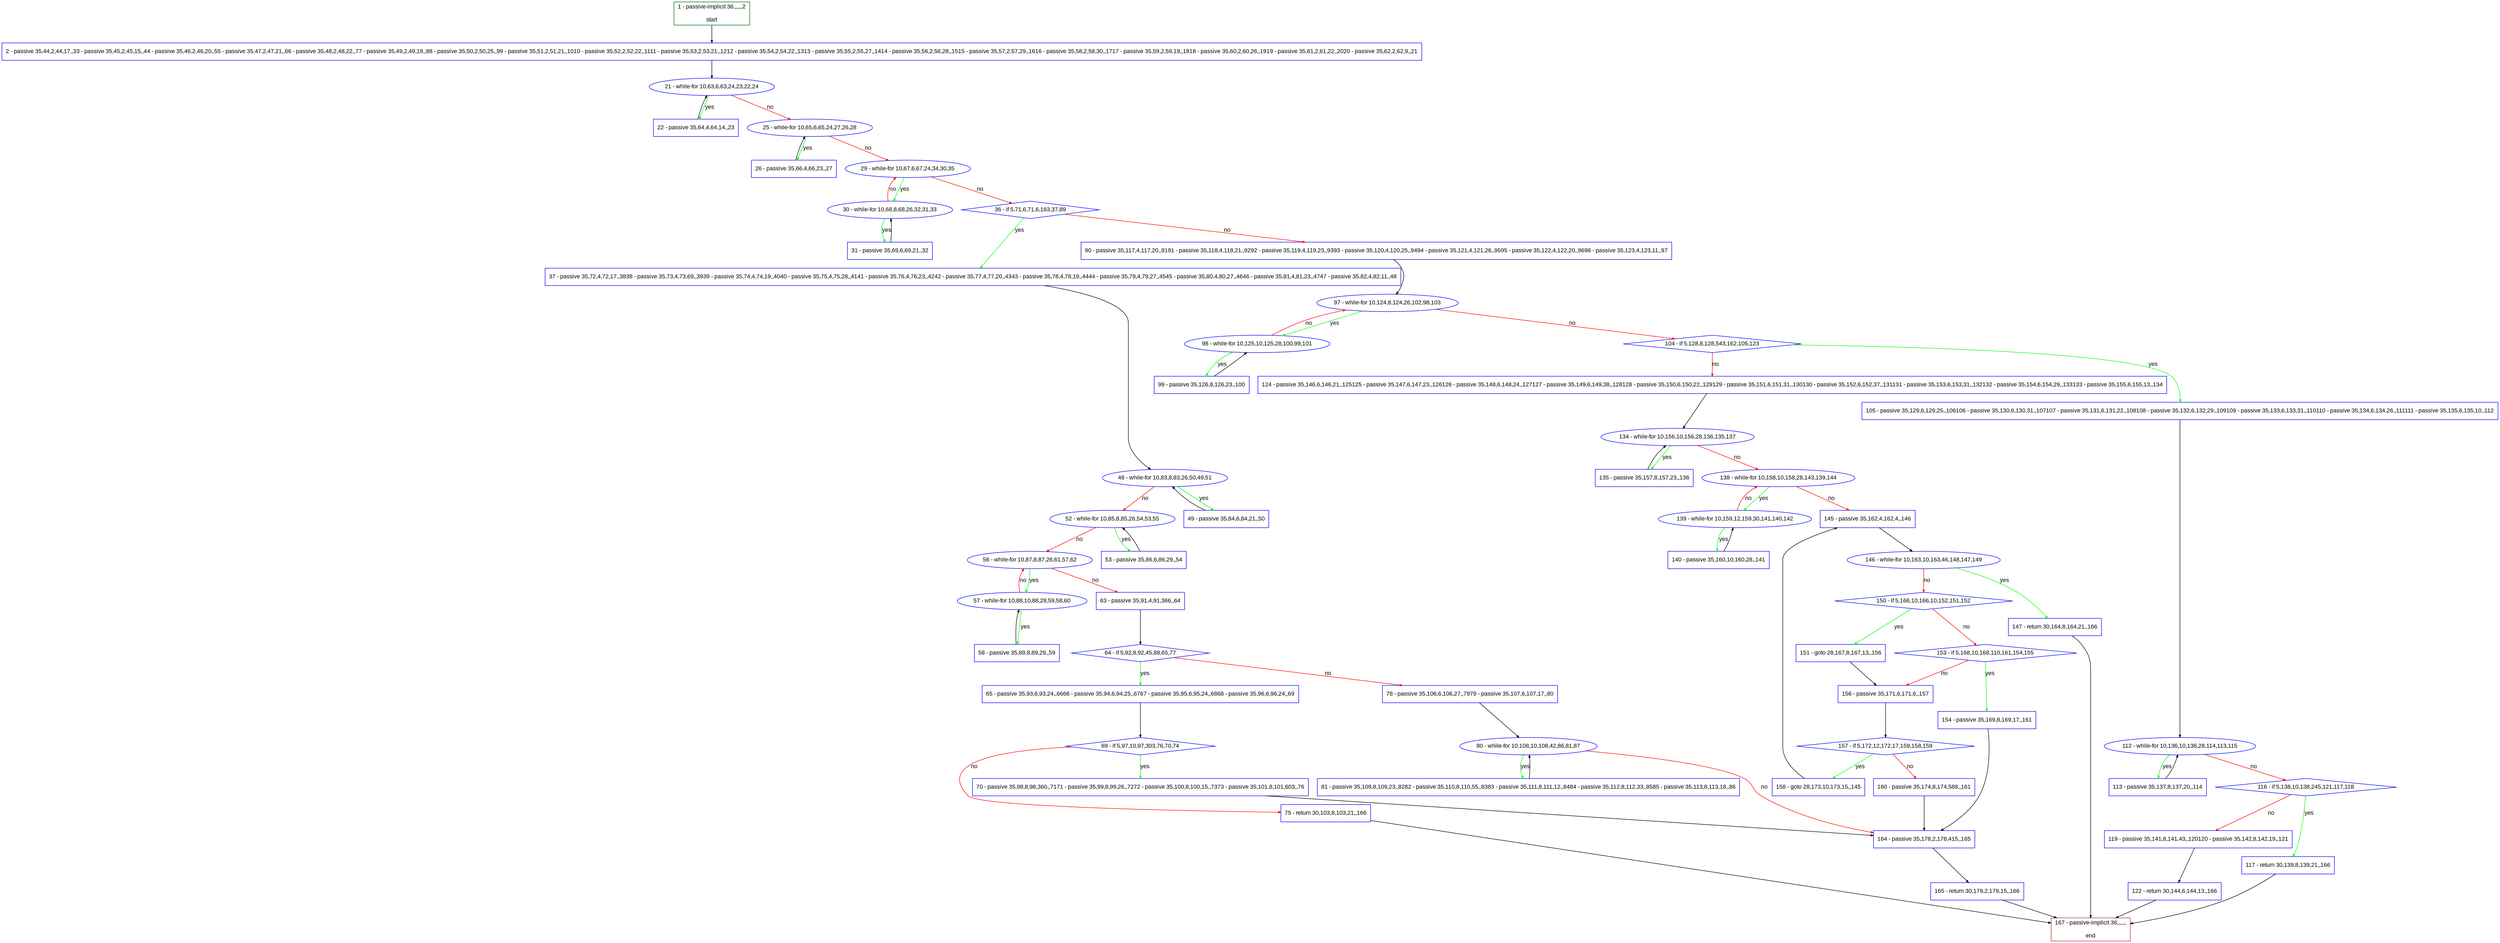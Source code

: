 digraph "" {
  graph [pack="true", label="", fontsize="12", packmode="clust", fontname="Arial", fillcolor="#FFFFCC", bgcolor="white", style="rounded,filled", compound="true"];
  node [node_initialized="no", label="", color="grey", fontsize="12", fillcolor="white", fontname="Arial", style="filled", shape="rectangle", compound="true", fixedsize="false"];
  edge [fontcolor="black", arrowhead="normal", arrowtail="none", arrowsize="0.5", ltail="", label="", color="black", fontsize="12", lhead="", fontname="Arial", dir="forward", compound="true"];
  __N1 [label="2 - passive 35,44,2,44,17,,33 - passive 35,45,2,45,15,,44 - passive 35,46,2,46,20,,55 - passive 35,47,2,47,21,,66 - passive 35,48,2,48,22,,77 - passive 35,49,2,49,18,,88 - passive 35,50,2,50,25,,99 - passive 35,51,2,51,21,,1010 - passive 35,52,2,52,22,,1111 - passive 35,53,2,53,21,,1212 - passive 35,54,2,54,22,,1313 - passive 35,55,2,55,27,,1414 - passive 35,56,2,56,28,,1515 - passive 35,57,2,57,29,,1616 - passive 35,58,2,58,30,,1717 - passive 35,59,2,59,19,,1818 - passive 35,60,2,60,26,,1919 - passive 35,61,2,61,22,,2020 - passive 35,62,2,62,9,,21", color="#0000ff", fillcolor="#ffffff", style="filled", shape="box"];
  __N2 [label="1 - passive-implicit 36,,,,,,2\n\nstart", color="#006400", fillcolor="#ffffff", style="filled", shape="box"];
  __N3 [label="21 - while-for 10,63,6,63,24,23,22,24", color="#0000ff", fillcolor="#ffffff", style="filled", shape="oval"];
  __N4 [label="22 - passive 35,64,4,64,14,,23", color="#0000ff", fillcolor="#ffffff", style="filled", shape="box"];
  __N5 [label="25 - while-for 10,65,6,65,24,27,26,28", color="#0000ff", fillcolor="#ffffff", style="filled", shape="oval"];
  __N6 [label="26 - passive 35,66,4,66,23,,27", color="#0000ff", fillcolor="#ffffff", style="filled", shape="box"];
  __N7 [label="29 - while-for 10,67,6,67,24,34,30,35", color="#0000ff", fillcolor="#ffffff", style="filled", shape="oval"];
  __N8 [label="30 - while-for 10,68,8,68,26,32,31,33", color="#0000ff", fillcolor="#ffffff", style="filled", shape="oval"];
  __N9 [label="36 - if 5,71,6,71,6,163,37,89", color="#0000ff", fillcolor="#ffffff", style="filled", shape="diamond"];
  __N10 [label="31 - passive 35,69,6,69,21,,32", color="#0000ff", fillcolor="#ffffff", style="filled", shape="box"];
  __N11 [label="37 - passive 35,72,4,72,17,,3838 - passive 35,73,4,73,69,,3939 - passive 35,74,4,74,19,,4040 - passive 35,75,4,75,28,,4141 - passive 35,76,4,76,23,,4242 - passive 35,77,4,77,20,,4343 - passive 35,78,4,78,19,,4444 - passive 35,79,4,79,27,,4545 - passive 35,80,4,80,27,,4646 - passive 35,81,4,81,23,,4747 - passive 35,82,4,82,11,,48", color="#0000ff", fillcolor="#ffffff", style="filled", shape="box"];
  __N12 [label="90 - passive 35,117,4,117,20,,9191 - passive 35,118,4,118,21,,9292 - passive 35,119,4,119,23,,9393 - passive 35,120,4,120,25,,9494 - passive 35,121,4,121,26,,9595 - passive 35,122,4,122,20,,9696 - passive 35,123,4,123,11,,97", color="#0000ff", fillcolor="#ffffff", style="filled", shape="box"];
  __N13 [label="48 - while-for 10,83,8,83,26,50,49,51", color="#0000ff", fillcolor="#ffffff", style="filled", shape="oval"];
  __N14 [label="49 - passive 35,84,6,84,21,,50", color="#0000ff", fillcolor="#ffffff", style="filled", shape="box"];
  __N15 [label="52 - while-for 10,85,8,85,26,54,53,55", color="#0000ff", fillcolor="#ffffff", style="filled", shape="oval"];
  __N16 [label="53 - passive 35,86,6,86,29,,54", color="#0000ff", fillcolor="#ffffff", style="filled", shape="box"];
  __N17 [label="56 - while-for 10,87,8,87,26,61,57,62", color="#0000ff", fillcolor="#ffffff", style="filled", shape="oval"];
  __N18 [label="57 - while-for 10,88,10,88,28,59,58,60", color="#0000ff", fillcolor="#ffffff", style="filled", shape="oval"];
  __N19 [label="63 - passive 35,91,4,91,366,,64", color="#0000ff", fillcolor="#ffffff", style="filled", shape="box"];
  __N20 [label="58 - passive 35,89,8,89,29,,59", color="#0000ff", fillcolor="#ffffff", style="filled", shape="box"];
  __N21 [label="64 - if 5,92,8,92,45,88,65,77", color="#0000ff", fillcolor="#ffffff", style="filled", shape="diamond"];
  __N22 [label="65 - passive 35,93,6,93,24,,6666 - passive 35,94,6,94,25,,6767 - passive 35,95,6,95,24,,6868 - passive 35,96,6,96,24,,69", color="#0000ff", fillcolor="#ffffff", style="filled", shape="box"];
  __N23 [label="78 - passive 35,106,6,106,27,,7979 - passive 35,107,6,107,17,,80", color="#0000ff", fillcolor="#ffffff", style="filled", shape="box"];
  __N24 [label="69 - if 5,97,10,97,303,76,70,74", color="#0000ff", fillcolor="#ffffff", style="filled", shape="diamond"];
  __N25 [label="70 - passive 35,98,8,98,360,,7171 - passive 35,99,8,99,26,,7272 - passive 35,100,8,100,15,,7373 - passive 35,101,8,101,603,,76", color="#0000ff", fillcolor="#ffffff", style="filled", shape="box"];
  __N26 [label="75 - return 30,103,8,103,21,,166", color="#0000ff", fillcolor="#ffffff", style="filled", shape="box"];
  __N27 [label="164 - passive 35,178,2,178,415,,165", color="#0000ff", fillcolor="#ffffff", style="filled", shape="box"];
  __N28 [label="167 - passive-implicit 36,,,,,,\n\nend", color="#a52a2a", fillcolor="#ffffff", style="filled", shape="box"];
  __N29 [label="80 - while-for 10,108,10,108,42,86,81,87", color="#0000ff", fillcolor="#ffffff", style="filled", shape="oval"];
  __N30 [label="81 - passive 35,109,8,109,23,,8282 - passive 35,110,8,110,55,,8383 - passive 35,111,8,111,12,,8484 - passive 35,112,8,112,33,,8585 - passive 35,113,8,113,18,,86", color="#0000ff", fillcolor="#ffffff", style="filled", shape="box"];
  __N31 [label="97 - while-for 10,124,8,124,26,102,98,103", color="#0000ff", fillcolor="#ffffff", style="filled", shape="oval"];
  __N32 [label="98 - while-for 10,125,10,125,28,100,99,101", color="#0000ff", fillcolor="#ffffff", style="filled", shape="oval"];
  __N33 [label="104 - if 5,128,8,128,543,162,105,123", color="#0000ff", fillcolor="#ffffff", style="filled", shape="diamond"];
  __N34 [label="99 - passive 35,126,8,126,23,,100", color="#0000ff", fillcolor="#ffffff", style="filled", shape="box"];
  __N35 [label="105 - passive 35,129,6,129,25,,106106 - passive 35,130,6,130,31,,107107 - passive 35,131,6,131,22,,108108 - passive 35,132,6,132,29,,109109 - passive 35,133,6,133,31,,110110 - passive 35,134,6,134,26,,111111 - passive 35,135,6,135,10,,112", color="#0000ff", fillcolor="#ffffff", style="filled", shape="box"];
  __N36 [label="124 - passive 35,146,6,146,21,,125125 - passive 35,147,6,147,23,,126126 - passive 35,148,6,148,24,,127127 - passive 35,149,6,149,38,,128128 - passive 35,150,6,150,22,,129129 - passive 35,151,6,151,31,,130130 - passive 35,152,6,152,37,,131131 - passive 35,153,6,153,31,,132132 - passive 35,154,6,154,29,,133133 - passive 35,155,6,155,13,,134", color="#0000ff", fillcolor="#ffffff", style="filled", shape="box"];
  __N37 [label="112 - while-for 10,136,10,136,28,114,113,115", color="#0000ff", fillcolor="#ffffff", style="filled", shape="oval"];
  __N38 [label="113 - passive 35,137,8,137,20,,114", color="#0000ff", fillcolor="#ffffff", style="filled", shape="box"];
  __N39 [label="116 - if 5,138,10,138,245,121,117,118", color="#0000ff", fillcolor="#ffffff", style="filled", shape="diamond"];
  __N40 [label="117 - return 30,139,8,139,21,,166", color="#0000ff", fillcolor="#ffffff", style="filled", shape="box"];
  __N41 [label="119 - passive 35,141,8,141,43,,120120 - passive 35,142,8,142,19,,121", color="#0000ff", fillcolor="#ffffff", style="filled", shape="box"];
  __N42 [label="122 - return 30,144,6,144,13,,166", color="#0000ff", fillcolor="#ffffff", style="filled", shape="box"];
  __N43 [label="134 - while-for 10,156,10,156,28,136,135,137", color="#0000ff", fillcolor="#ffffff", style="filled", shape="oval"];
  __N44 [label="135 - passive 35,157,8,157,23,,136", color="#0000ff", fillcolor="#ffffff", style="filled", shape="box"];
  __N45 [label="138 - while-for 10,158,10,158,28,143,139,144", color="#0000ff", fillcolor="#ffffff", style="filled", shape="oval"];
  __N46 [label="139 - while-for 10,159,12,159,30,141,140,142", color="#0000ff", fillcolor="#ffffff", style="filled", shape="oval"];
  __N47 [label="145 - passive 35,162,4,162,4,,146", color="#0000ff", fillcolor="#ffffff", style="filled", shape="box"];
  __N48 [label="140 - passive 35,160,10,160,28,,141", color="#0000ff", fillcolor="#ffffff", style="filled", shape="box"];
  __N49 [label="146 - while-for 10,163,10,163,46,148,147,149", color="#0000ff", fillcolor="#ffffff", style="filled", shape="oval"];
  __N50 [label="147 - return 30,164,8,164,21,,166", color="#0000ff", fillcolor="#ffffff", style="filled", shape="box"];
  __N51 [label="150 - if 5,166,10,166,10,152,151,152", color="#0000ff", fillcolor="#ffffff", style="filled", shape="diamond"];
  __N52 [label="151 - goto 28,167,8,167,13,,156", color="#0000ff", fillcolor="#ffffff", style="filled", shape="box"];
  __N53 [label="153 - if 5,168,10,168,110,161,154,155", color="#0000ff", fillcolor="#ffffff", style="filled", shape="diamond"];
  __N54 [label="156 - passive 35,171,6,171,6,,157", color="#0000ff", fillcolor="#ffffff", style="filled", shape="box"];
  __N55 [label="154 - passive 35,169,8,169,17,,161", color="#0000ff", fillcolor="#ffffff", style="filled", shape="box"];
  __N56 [label="157 - if 5,172,12,172,17,159,158,159", color="#0000ff", fillcolor="#ffffff", style="filled", shape="diamond"];
  __N57 [label="158 - goto 28,173,10,173,15,,145", color="#0000ff", fillcolor="#ffffff", style="filled", shape="box"];
  __N58 [label="160 - passive 35,174,8,174,588,,161", color="#0000ff", fillcolor="#ffffff", style="filled", shape="box"];
  __N59 [label="165 - return 30,179,2,179,15,,166", color="#0000ff", fillcolor="#ffffff", style="filled", shape="box"];
  __N2 -> __N1 [arrowhead="normal", arrowtail="none", color="#000000", label="", dir="forward"];
  __N1 -> __N3 [arrowhead="normal", arrowtail="none", color="#000000", label="", dir="forward"];
  __N3 -> __N4 [arrowhead="normal", arrowtail="none", color="#00ff00", label="yes", dir="forward"];
  __N4 -> __N3 [arrowhead="normal", arrowtail="none", color="#000000", label="", dir="forward"];
  __N3 -> __N5 [arrowhead="normal", arrowtail="none", color="#ff0000", label="no", dir="forward"];
  __N5 -> __N6 [arrowhead="normal", arrowtail="none", color="#00ff00", label="yes", dir="forward"];
  __N6 -> __N5 [arrowhead="normal", arrowtail="none", color="#000000", label="", dir="forward"];
  __N5 -> __N7 [arrowhead="normal", arrowtail="none", color="#ff0000", label="no", dir="forward"];
  __N7 -> __N8 [arrowhead="normal", arrowtail="none", color="#00ff00", label="yes", dir="forward"];
  __N8 -> __N7 [arrowhead="normal", arrowtail="none", color="#ff0000", label="no", dir="forward"];
  __N7 -> __N9 [arrowhead="normal", arrowtail="none", color="#ff0000", label="no", dir="forward"];
  __N8 -> __N10 [arrowhead="normal", arrowtail="none", color="#00ff00", label="yes", dir="forward"];
  __N10 -> __N8 [arrowhead="normal", arrowtail="none", color="#000000", label="", dir="forward"];
  __N9 -> __N11 [arrowhead="normal", arrowtail="none", color="#00ff00", label="yes", dir="forward"];
  __N9 -> __N12 [arrowhead="normal", arrowtail="none", color="#ff0000", label="no", dir="forward"];
  __N11 -> __N13 [arrowhead="normal", arrowtail="none", color="#000000", label="", dir="forward"];
  __N13 -> __N14 [arrowhead="normal", arrowtail="none", color="#00ff00", label="yes", dir="forward"];
  __N14 -> __N13 [arrowhead="normal", arrowtail="none", color="#000000", label="", dir="forward"];
  __N13 -> __N15 [arrowhead="normal", arrowtail="none", color="#ff0000", label="no", dir="forward"];
  __N15 -> __N16 [arrowhead="normal", arrowtail="none", color="#00ff00", label="yes", dir="forward"];
  __N16 -> __N15 [arrowhead="normal", arrowtail="none", color="#000000", label="", dir="forward"];
  __N15 -> __N17 [arrowhead="normal", arrowtail="none", color="#ff0000", label="no", dir="forward"];
  __N17 -> __N18 [arrowhead="normal", arrowtail="none", color="#00ff00", label="yes", dir="forward"];
  __N18 -> __N17 [arrowhead="normal", arrowtail="none", color="#ff0000", label="no", dir="forward"];
  __N17 -> __N19 [arrowhead="normal", arrowtail="none", color="#ff0000", label="no", dir="forward"];
  __N18 -> __N20 [arrowhead="normal", arrowtail="none", color="#00ff00", label="yes", dir="forward"];
  __N20 -> __N18 [arrowhead="normal", arrowtail="none", color="#000000", label="", dir="forward"];
  __N19 -> __N21 [arrowhead="normal", arrowtail="none", color="#000000", label="", dir="forward"];
  __N21 -> __N22 [arrowhead="normal", arrowtail="none", color="#00ff00", label="yes", dir="forward"];
  __N21 -> __N23 [arrowhead="normal", arrowtail="none", color="#ff0000", label="no", dir="forward"];
  __N22 -> __N24 [arrowhead="normal", arrowtail="none", color="#000000", label="", dir="forward"];
  __N24 -> __N25 [arrowhead="normal", arrowtail="none", color="#00ff00", label="yes", dir="forward"];
  __N24 -> __N26 [arrowhead="normal", arrowtail="none", color="#ff0000", label="no", dir="forward"];
  __N25 -> __N27 [arrowhead="normal", arrowtail="none", color="#000000", label="", dir="forward"];
  __N26 -> __N28 [arrowhead="normal", arrowtail="none", color="#000000", label="", dir="forward"];
  __N23 -> __N29 [arrowhead="normal", arrowtail="none", color="#000000", label="", dir="forward"];
  __N29 -> __N30 [arrowhead="normal", arrowtail="none", color="#00ff00", label="yes", dir="forward"];
  __N30 -> __N29 [arrowhead="normal", arrowtail="none", color="#000000", label="", dir="forward"];
  __N29 -> __N27 [arrowhead="normal", arrowtail="none", color="#ff0000", label="no", dir="forward"];
  __N12 -> __N31 [arrowhead="normal", arrowtail="none", color="#000000", label="", dir="forward"];
  __N31 -> __N32 [arrowhead="normal", arrowtail="none", color="#00ff00", label="yes", dir="forward"];
  __N32 -> __N31 [arrowhead="normal", arrowtail="none", color="#ff0000", label="no", dir="forward"];
  __N31 -> __N33 [arrowhead="normal", arrowtail="none", color="#ff0000", label="no", dir="forward"];
  __N32 -> __N34 [arrowhead="normal", arrowtail="none", color="#00ff00", label="yes", dir="forward"];
  __N34 -> __N32 [arrowhead="normal", arrowtail="none", color="#000000", label="", dir="forward"];
  __N33 -> __N35 [arrowhead="normal", arrowtail="none", color="#00ff00", label="yes", dir="forward"];
  __N33 -> __N36 [arrowhead="normal", arrowtail="none", color="#ff0000", label="no", dir="forward"];
  __N35 -> __N37 [arrowhead="normal", arrowtail="none", color="#000000", label="", dir="forward"];
  __N37 -> __N38 [arrowhead="normal", arrowtail="none", color="#00ff00", label="yes", dir="forward"];
  __N38 -> __N37 [arrowhead="normal", arrowtail="none", color="#000000", label="", dir="forward"];
  __N37 -> __N39 [arrowhead="normal", arrowtail="none", color="#ff0000", label="no", dir="forward"];
  __N39 -> __N40 [arrowhead="normal", arrowtail="none", color="#00ff00", label="yes", dir="forward"];
  __N39 -> __N41 [arrowhead="normal", arrowtail="none", color="#ff0000", label="no", dir="forward"];
  __N40 -> __N28 [arrowhead="normal", arrowtail="none", color="#000000", label="", dir="forward"];
  __N41 -> __N42 [arrowhead="normal", arrowtail="none", color="#000000", label="", dir="forward"];
  __N42 -> __N28 [arrowhead="normal", arrowtail="none", color="#000000", label="", dir="forward"];
  __N36 -> __N43 [arrowhead="normal", arrowtail="none", color="#000000", label="", dir="forward"];
  __N43 -> __N44 [arrowhead="normal", arrowtail="none", color="#00ff00", label="yes", dir="forward"];
  __N44 -> __N43 [arrowhead="normal", arrowtail="none", color="#000000", label="", dir="forward"];
  __N43 -> __N45 [arrowhead="normal", arrowtail="none", color="#ff0000", label="no", dir="forward"];
  __N45 -> __N46 [arrowhead="normal", arrowtail="none", color="#00ff00", label="yes", dir="forward"];
  __N46 -> __N45 [arrowhead="normal", arrowtail="none", color="#ff0000", label="no", dir="forward"];
  __N45 -> __N47 [arrowhead="normal", arrowtail="none", color="#ff0000", label="no", dir="forward"];
  __N46 -> __N48 [arrowhead="normal", arrowtail="none", color="#00ff00", label="yes", dir="forward"];
  __N48 -> __N46 [arrowhead="normal", arrowtail="none", color="#000000", label="", dir="forward"];
  __N47 -> __N49 [arrowhead="normal", arrowtail="none", color="#000000", label="", dir="forward"];
  __N49 -> __N50 [arrowhead="normal", arrowtail="none", color="#00ff00", label="yes", dir="forward"];
  __N49 -> __N51 [arrowhead="normal", arrowtail="none", color="#ff0000", label="no", dir="forward"];
  __N50 -> __N28 [arrowhead="normal", arrowtail="none", color="#000000", label="", dir="forward"];
  __N51 -> __N52 [arrowhead="normal", arrowtail="none", color="#00ff00", label="yes", dir="forward"];
  __N51 -> __N53 [arrowhead="normal", arrowtail="none", color="#ff0000", label="no", dir="forward"];
  __N52 -> __N54 [arrowhead="normal", arrowtail="none", color="#000000", label="", dir="forward"];
  __N53 -> __N55 [arrowhead="normal", arrowtail="none", color="#00ff00", label="yes", dir="forward"];
  __N53 -> __N54 [arrowhead="normal", arrowtail="none", color="#ff0000", label="no", dir="forward"];
  __N55 -> __N27 [arrowhead="normal", arrowtail="none", color="#000000", label="", dir="forward"];
  __N54 -> __N56 [arrowhead="normal", arrowtail="none", color="#000000", label="", dir="forward"];
  __N56 -> __N57 [arrowhead="normal", arrowtail="none", color="#00ff00", label="yes", dir="forward"];
  __N56 -> __N58 [arrowhead="normal", arrowtail="none", color="#ff0000", label="no", dir="forward"];
  __N57 -> __N47 [arrowhead="normal", arrowtail="none", color="#000000", label="", dir="forward"];
  __N58 -> __N27 [arrowhead="normal", arrowtail="none", color="#000000", label="", dir="forward"];
  __N27 -> __N59 [arrowhead="normal", arrowtail="none", color="#000000", label="", dir="forward"];
  __N59 -> __N28 [arrowhead="normal", arrowtail="none", color="#000000", label="", dir="forward"];
}
